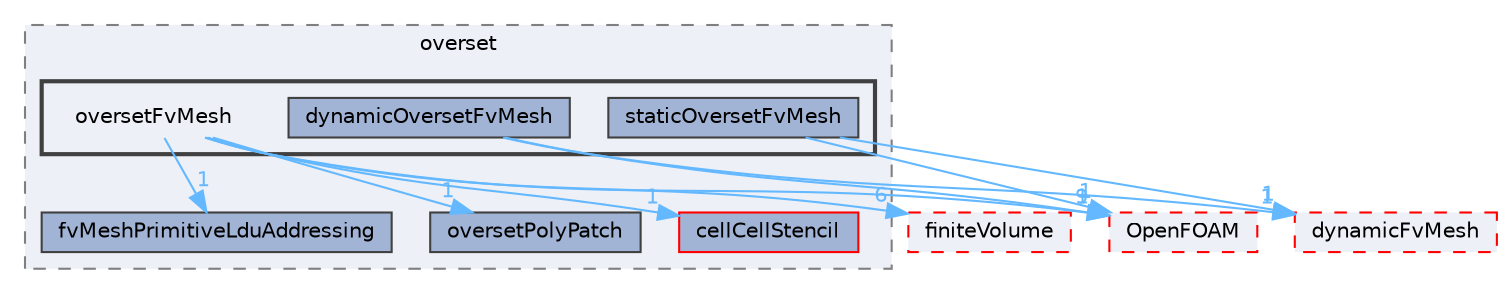 digraph "src/overset/oversetFvMesh"
{
 // LATEX_PDF_SIZE
  bgcolor="transparent";
  edge [fontname=Helvetica,fontsize=10,labelfontname=Helvetica,labelfontsize=10];
  node [fontname=Helvetica,fontsize=10,shape=box,height=0.2,width=0.4];
  compound=true
  subgraph clusterdir_130ea3eb54766613bed36c4f96e55285 {
    graph [ bgcolor="#edf0f7", pencolor="grey50", label="overset", fontname=Helvetica,fontsize=10 style="filled,dashed", URL="dir_130ea3eb54766613bed36c4f96e55285.html",tooltip=""]
  dir_1cd283f81202a1738495e9e43e1b9571 [label="fvMeshPrimitiveLduAddressing", fillcolor="#a2b4d6", color="grey25", style="filled", URL="dir_1cd283f81202a1738495e9e43e1b9571.html",tooltip=""];
  dir_8cbf50248437c6cbef5e7db625f6cd01 [label="oversetPolyPatch", fillcolor="#a2b4d6", color="grey25", style="filled", URL="dir_8cbf50248437c6cbef5e7db625f6cd01.html",tooltip=""];
  dir_c8b95e09d21a64825888613c18fe4ff2 [label="cellCellStencil", fillcolor="#a2b4d6", color="red", style="filled", URL="dir_c8b95e09d21a64825888613c18fe4ff2.html",tooltip=""];
  subgraph clusterdir_e269dd38301bd468c0a3829ed627b350 {
    graph [ bgcolor="#edf0f7", pencolor="grey25", label="", fontname=Helvetica,fontsize=10 style="filled,bold", URL="dir_e269dd38301bd468c0a3829ed627b350.html",tooltip=""]
    dir_e269dd38301bd468c0a3829ed627b350 [shape=plaintext, label="oversetFvMesh"];
  dir_4ad10c05c8901e5f6efa27fc10d5794e [label="dynamicOversetFvMesh", fillcolor="#a2b4d6", color="grey25", style="filled", URL="dir_4ad10c05c8901e5f6efa27fc10d5794e.html",tooltip=""];
  dir_d80425e09bf7030ca209fdc09a0c2c31 [label="staticOversetFvMesh", fillcolor="#a2b4d6", color="grey25", style="filled", URL="dir_d80425e09bf7030ca209fdc09a0c2c31.html",tooltip=""];
  }
  }
  dir_7045e8b584c9485727394e576736d39b [label="dynamicFvMesh", fillcolor="#edf0f7", color="red", style="filled,dashed", URL="dir_7045e8b584c9485727394e576736d39b.html",tooltip=""];
  dir_9bd15774b555cf7259a6fa18f99fe99b [label="finiteVolume", fillcolor="#edf0f7", color="red", style="filled,dashed", URL="dir_9bd15774b555cf7259a6fa18f99fe99b.html",tooltip=""];
  dir_c5473ff19b20e6ec4dfe5c310b3778a8 [label="OpenFOAM", fillcolor="#edf0f7", color="red", style="filled,dashed", URL="dir_c5473ff19b20e6ec4dfe5c310b3778a8.html",tooltip=""];
  dir_e269dd38301bd468c0a3829ed627b350->dir_1cd283f81202a1738495e9e43e1b9571 [headlabel="1", labeldistance=1.5 headhref="dir_002755_001549.html" href="dir_002755_001549.html" color="steelblue1" fontcolor="steelblue1"];
  dir_e269dd38301bd468c0a3829ed627b350->dir_8cbf50248437c6cbef5e7db625f6cd01 [headlabel="1", labeldistance=1.5 headhref="dir_002755_002761.html" href="dir_002755_002761.html" color="steelblue1" fontcolor="steelblue1"];
  dir_e269dd38301bd468c0a3829ed627b350->dir_9bd15774b555cf7259a6fa18f99fe99b [headlabel="6", labeldistance=1.5 headhref="dir_002755_001387.html" href="dir_002755_001387.html" color="steelblue1" fontcolor="steelblue1"];
  dir_e269dd38301bd468c0a3829ed627b350->dir_c5473ff19b20e6ec4dfe5c310b3778a8 [headlabel="9", labeldistance=1.5 headhref="dir_002755_002695.html" href="dir_002755_002695.html" color="steelblue1" fontcolor="steelblue1"];
  dir_e269dd38301bd468c0a3829ed627b350->dir_c8b95e09d21a64825888613c18fe4ff2 [headlabel="1", labeldistance=1.5 headhref="dir_002755_000412.html" href="dir_002755_000412.html" color="steelblue1" fontcolor="steelblue1"];
  dir_4ad10c05c8901e5f6efa27fc10d5794e->dir_7045e8b584c9485727394e576736d39b [headlabel="1", labeldistance=1.5 headhref="dir_001093_001077.html" href="dir_001093_001077.html" color="steelblue1" fontcolor="steelblue1"];
  dir_4ad10c05c8901e5f6efa27fc10d5794e->dir_c5473ff19b20e6ec4dfe5c310b3778a8 [headlabel="1", labeldistance=1.5 headhref="dir_001093_002695.html" href="dir_001093_002695.html" color="steelblue1" fontcolor="steelblue1"];
  dir_d80425e09bf7030ca209fdc09a0c2c31->dir_7045e8b584c9485727394e576736d39b [headlabel="1", labeldistance=1.5 headhref="dir_003758_001077.html" href="dir_003758_001077.html" color="steelblue1" fontcolor="steelblue1"];
  dir_d80425e09bf7030ca209fdc09a0c2c31->dir_c5473ff19b20e6ec4dfe5c310b3778a8 [headlabel="1", labeldistance=1.5 headhref="dir_003758_002695.html" href="dir_003758_002695.html" color="steelblue1" fontcolor="steelblue1"];
}
